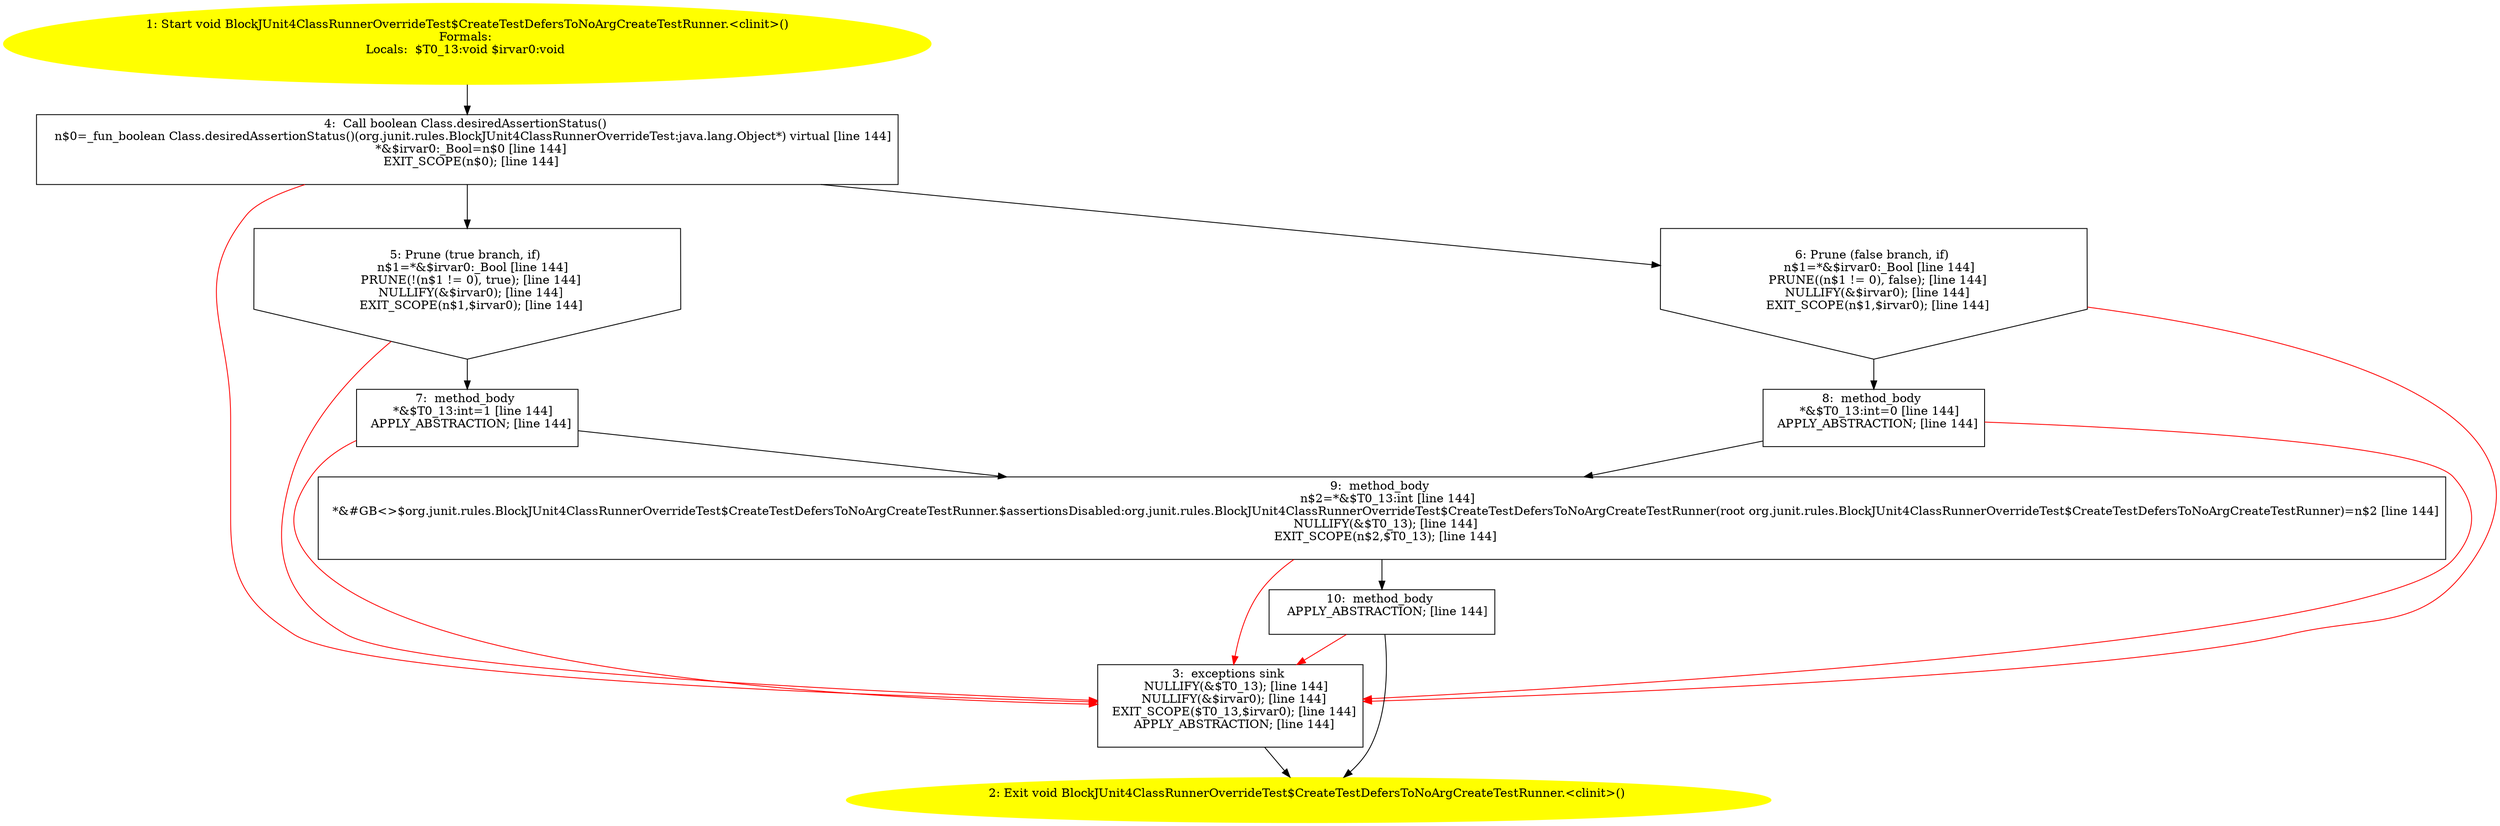 /* @generated */
digraph cfg {
"org.junit.rules.BlockJUnit4ClassRunnerOverrideTest$CreateTestDefersToNoArgCreateTestRunner.<clinit>(.1313acf122d3bd35746baaf6400c1dfc_1" [label="1: Start void BlockJUnit4ClassRunnerOverrideTest$CreateTestDefersToNoArgCreateTestRunner.<clinit>()\nFormals: \nLocals:  $T0_13:void $irvar0:void \n  " color=yellow style=filled]
	

	 "org.junit.rules.BlockJUnit4ClassRunnerOverrideTest$CreateTestDefersToNoArgCreateTestRunner.<clinit>(.1313acf122d3bd35746baaf6400c1dfc_1" -> "org.junit.rules.BlockJUnit4ClassRunnerOverrideTest$CreateTestDefersToNoArgCreateTestRunner.<clinit>(.1313acf122d3bd35746baaf6400c1dfc_4" ;
"org.junit.rules.BlockJUnit4ClassRunnerOverrideTest$CreateTestDefersToNoArgCreateTestRunner.<clinit>(.1313acf122d3bd35746baaf6400c1dfc_2" [label="2: Exit void BlockJUnit4ClassRunnerOverrideTest$CreateTestDefersToNoArgCreateTestRunner.<clinit>() \n  " color=yellow style=filled]
	

"org.junit.rules.BlockJUnit4ClassRunnerOverrideTest$CreateTestDefersToNoArgCreateTestRunner.<clinit>(.1313acf122d3bd35746baaf6400c1dfc_3" [label="3:  exceptions sink \n   NULLIFY(&$T0_13); [line 144]\n  NULLIFY(&$irvar0); [line 144]\n  EXIT_SCOPE($T0_13,$irvar0); [line 144]\n  APPLY_ABSTRACTION; [line 144]\n " shape="box"]
	

	 "org.junit.rules.BlockJUnit4ClassRunnerOverrideTest$CreateTestDefersToNoArgCreateTestRunner.<clinit>(.1313acf122d3bd35746baaf6400c1dfc_3" -> "org.junit.rules.BlockJUnit4ClassRunnerOverrideTest$CreateTestDefersToNoArgCreateTestRunner.<clinit>(.1313acf122d3bd35746baaf6400c1dfc_2" ;
"org.junit.rules.BlockJUnit4ClassRunnerOverrideTest$CreateTestDefersToNoArgCreateTestRunner.<clinit>(.1313acf122d3bd35746baaf6400c1dfc_4" [label="4:  Call boolean Class.desiredAssertionStatus() \n   n$0=_fun_boolean Class.desiredAssertionStatus()(org.junit.rules.BlockJUnit4ClassRunnerOverrideTest:java.lang.Object*) virtual [line 144]\n  *&$irvar0:_Bool=n$0 [line 144]\n  EXIT_SCOPE(n$0); [line 144]\n " shape="box"]
	

	 "org.junit.rules.BlockJUnit4ClassRunnerOverrideTest$CreateTestDefersToNoArgCreateTestRunner.<clinit>(.1313acf122d3bd35746baaf6400c1dfc_4" -> "org.junit.rules.BlockJUnit4ClassRunnerOverrideTest$CreateTestDefersToNoArgCreateTestRunner.<clinit>(.1313acf122d3bd35746baaf6400c1dfc_5" ;
	 "org.junit.rules.BlockJUnit4ClassRunnerOverrideTest$CreateTestDefersToNoArgCreateTestRunner.<clinit>(.1313acf122d3bd35746baaf6400c1dfc_4" -> "org.junit.rules.BlockJUnit4ClassRunnerOverrideTest$CreateTestDefersToNoArgCreateTestRunner.<clinit>(.1313acf122d3bd35746baaf6400c1dfc_6" ;
	 "org.junit.rules.BlockJUnit4ClassRunnerOverrideTest$CreateTestDefersToNoArgCreateTestRunner.<clinit>(.1313acf122d3bd35746baaf6400c1dfc_4" -> "org.junit.rules.BlockJUnit4ClassRunnerOverrideTest$CreateTestDefersToNoArgCreateTestRunner.<clinit>(.1313acf122d3bd35746baaf6400c1dfc_3" [color="red" ];
"org.junit.rules.BlockJUnit4ClassRunnerOverrideTest$CreateTestDefersToNoArgCreateTestRunner.<clinit>(.1313acf122d3bd35746baaf6400c1dfc_5" [label="5: Prune (true branch, if) \n   n$1=*&$irvar0:_Bool [line 144]\n  PRUNE(!(n$1 != 0), true); [line 144]\n  NULLIFY(&$irvar0); [line 144]\n  EXIT_SCOPE(n$1,$irvar0); [line 144]\n " shape="invhouse"]
	

	 "org.junit.rules.BlockJUnit4ClassRunnerOverrideTest$CreateTestDefersToNoArgCreateTestRunner.<clinit>(.1313acf122d3bd35746baaf6400c1dfc_5" -> "org.junit.rules.BlockJUnit4ClassRunnerOverrideTest$CreateTestDefersToNoArgCreateTestRunner.<clinit>(.1313acf122d3bd35746baaf6400c1dfc_7" ;
	 "org.junit.rules.BlockJUnit4ClassRunnerOverrideTest$CreateTestDefersToNoArgCreateTestRunner.<clinit>(.1313acf122d3bd35746baaf6400c1dfc_5" -> "org.junit.rules.BlockJUnit4ClassRunnerOverrideTest$CreateTestDefersToNoArgCreateTestRunner.<clinit>(.1313acf122d3bd35746baaf6400c1dfc_3" [color="red" ];
"org.junit.rules.BlockJUnit4ClassRunnerOverrideTest$CreateTestDefersToNoArgCreateTestRunner.<clinit>(.1313acf122d3bd35746baaf6400c1dfc_6" [label="6: Prune (false branch, if) \n   n$1=*&$irvar0:_Bool [line 144]\n  PRUNE((n$1 != 0), false); [line 144]\n  NULLIFY(&$irvar0); [line 144]\n  EXIT_SCOPE(n$1,$irvar0); [line 144]\n " shape="invhouse"]
	

	 "org.junit.rules.BlockJUnit4ClassRunnerOverrideTest$CreateTestDefersToNoArgCreateTestRunner.<clinit>(.1313acf122d3bd35746baaf6400c1dfc_6" -> "org.junit.rules.BlockJUnit4ClassRunnerOverrideTest$CreateTestDefersToNoArgCreateTestRunner.<clinit>(.1313acf122d3bd35746baaf6400c1dfc_8" ;
	 "org.junit.rules.BlockJUnit4ClassRunnerOverrideTest$CreateTestDefersToNoArgCreateTestRunner.<clinit>(.1313acf122d3bd35746baaf6400c1dfc_6" -> "org.junit.rules.BlockJUnit4ClassRunnerOverrideTest$CreateTestDefersToNoArgCreateTestRunner.<clinit>(.1313acf122d3bd35746baaf6400c1dfc_3" [color="red" ];
"org.junit.rules.BlockJUnit4ClassRunnerOverrideTest$CreateTestDefersToNoArgCreateTestRunner.<clinit>(.1313acf122d3bd35746baaf6400c1dfc_7" [label="7:  method_body \n   *&$T0_13:int=1 [line 144]\n  APPLY_ABSTRACTION; [line 144]\n " shape="box"]
	

	 "org.junit.rules.BlockJUnit4ClassRunnerOverrideTest$CreateTestDefersToNoArgCreateTestRunner.<clinit>(.1313acf122d3bd35746baaf6400c1dfc_7" -> "org.junit.rules.BlockJUnit4ClassRunnerOverrideTest$CreateTestDefersToNoArgCreateTestRunner.<clinit>(.1313acf122d3bd35746baaf6400c1dfc_9" ;
	 "org.junit.rules.BlockJUnit4ClassRunnerOverrideTest$CreateTestDefersToNoArgCreateTestRunner.<clinit>(.1313acf122d3bd35746baaf6400c1dfc_7" -> "org.junit.rules.BlockJUnit4ClassRunnerOverrideTest$CreateTestDefersToNoArgCreateTestRunner.<clinit>(.1313acf122d3bd35746baaf6400c1dfc_3" [color="red" ];
"org.junit.rules.BlockJUnit4ClassRunnerOverrideTest$CreateTestDefersToNoArgCreateTestRunner.<clinit>(.1313acf122d3bd35746baaf6400c1dfc_8" [label="8:  method_body \n   *&$T0_13:int=0 [line 144]\n  APPLY_ABSTRACTION; [line 144]\n " shape="box"]
	

	 "org.junit.rules.BlockJUnit4ClassRunnerOverrideTest$CreateTestDefersToNoArgCreateTestRunner.<clinit>(.1313acf122d3bd35746baaf6400c1dfc_8" -> "org.junit.rules.BlockJUnit4ClassRunnerOverrideTest$CreateTestDefersToNoArgCreateTestRunner.<clinit>(.1313acf122d3bd35746baaf6400c1dfc_9" ;
	 "org.junit.rules.BlockJUnit4ClassRunnerOverrideTest$CreateTestDefersToNoArgCreateTestRunner.<clinit>(.1313acf122d3bd35746baaf6400c1dfc_8" -> "org.junit.rules.BlockJUnit4ClassRunnerOverrideTest$CreateTestDefersToNoArgCreateTestRunner.<clinit>(.1313acf122d3bd35746baaf6400c1dfc_3" [color="red" ];
"org.junit.rules.BlockJUnit4ClassRunnerOverrideTest$CreateTestDefersToNoArgCreateTestRunner.<clinit>(.1313acf122d3bd35746baaf6400c1dfc_9" [label="9:  method_body \n   n$2=*&$T0_13:int [line 144]\n  *&#GB<>$org.junit.rules.BlockJUnit4ClassRunnerOverrideTest$CreateTestDefersToNoArgCreateTestRunner.$assertionsDisabled:org.junit.rules.BlockJUnit4ClassRunnerOverrideTest$CreateTestDefersToNoArgCreateTestRunner(root org.junit.rules.BlockJUnit4ClassRunnerOverrideTest$CreateTestDefersToNoArgCreateTestRunner)=n$2 [line 144]\n  NULLIFY(&$T0_13); [line 144]\n  EXIT_SCOPE(n$2,$T0_13); [line 144]\n " shape="box"]
	

	 "org.junit.rules.BlockJUnit4ClassRunnerOverrideTest$CreateTestDefersToNoArgCreateTestRunner.<clinit>(.1313acf122d3bd35746baaf6400c1dfc_9" -> "org.junit.rules.BlockJUnit4ClassRunnerOverrideTest$CreateTestDefersToNoArgCreateTestRunner.<clinit>(.1313acf122d3bd35746baaf6400c1dfc_10" ;
	 "org.junit.rules.BlockJUnit4ClassRunnerOverrideTest$CreateTestDefersToNoArgCreateTestRunner.<clinit>(.1313acf122d3bd35746baaf6400c1dfc_9" -> "org.junit.rules.BlockJUnit4ClassRunnerOverrideTest$CreateTestDefersToNoArgCreateTestRunner.<clinit>(.1313acf122d3bd35746baaf6400c1dfc_3" [color="red" ];
"org.junit.rules.BlockJUnit4ClassRunnerOverrideTest$CreateTestDefersToNoArgCreateTestRunner.<clinit>(.1313acf122d3bd35746baaf6400c1dfc_10" [label="10:  method_body \n   APPLY_ABSTRACTION; [line 144]\n " shape="box"]
	

	 "org.junit.rules.BlockJUnit4ClassRunnerOverrideTest$CreateTestDefersToNoArgCreateTestRunner.<clinit>(.1313acf122d3bd35746baaf6400c1dfc_10" -> "org.junit.rules.BlockJUnit4ClassRunnerOverrideTest$CreateTestDefersToNoArgCreateTestRunner.<clinit>(.1313acf122d3bd35746baaf6400c1dfc_2" ;
	 "org.junit.rules.BlockJUnit4ClassRunnerOverrideTest$CreateTestDefersToNoArgCreateTestRunner.<clinit>(.1313acf122d3bd35746baaf6400c1dfc_10" -> "org.junit.rules.BlockJUnit4ClassRunnerOverrideTest$CreateTestDefersToNoArgCreateTestRunner.<clinit>(.1313acf122d3bd35746baaf6400c1dfc_3" [color="red" ];
}
